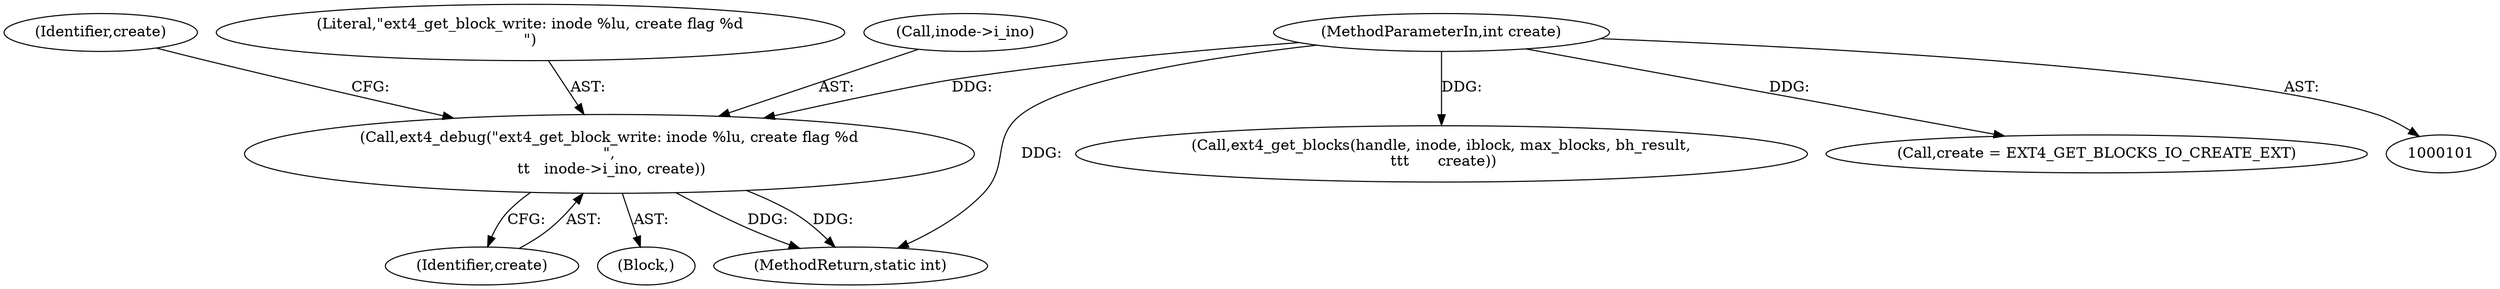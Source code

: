 digraph "0_linux_744692dc059845b2a3022119871846e74d4f6e11_8@pointer" {
"1000126" [label="(Call,ext4_debug(\"ext4_get_block_write: inode %lu, create flag %d\n\",\n \t\t   inode->i_ino, create))"];
"1000105" [label="(MethodParameterIn,int create)"];
"1000133" [label="(Identifier,create)"];
"1000105" [label="(MethodParameterIn,int create)"];
"1000126" [label="(Call,ext4_debug(\"ext4_get_block_write: inode %lu, create flag %d\n\",\n \t\t   inode->i_ino, create))"];
"1000131" [label="(Identifier,create)"];
"1000163" [label="(Call,ext4_get_blocks(handle, inode, iblock, max_blocks, bh_result,\n \t\t\t      create))"];
"1000132" [label="(Call,create = EXT4_GET_BLOCKS_IO_CREATE_EXT)"];
"1000106" [label="(Block,)"];
"1000127" [label="(Literal,\"ext4_get_block_write: inode %lu, create flag %d\n\")"];
"1000128" [label="(Call,inode->i_ino)"];
"1000192" [label="(MethodReturn,static int)"];
"1000126" -> "1000106"  [label="AST: "];
"1000126" -> "1000131"  [label="CFG: "];
"1000127" -> "1000126"  [label="AST: "];
"1000128" -> "1000126"  [label="AST: "];
"1000131" -> "1000126"  [label="AST: "];
"1000133" -> "1000126"  [label="CFG: "];
"1000126" -> "1000192"  [label="DDG: "];
"1000126" -> "1000192"  [label="DDG: "];
"1000105" -> "1000126"  [label="DDG: "];
"1000105" -> "1000101"  [label="AST: "];
"1000105" -> "1000192"  [label="DDG: "];
"1000105" -> "1000132"  [label="DDG: "];
"1000105" -> "1000163"  [label="DDG: "];
}
